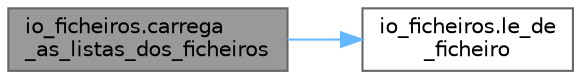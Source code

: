 digraph "io_ficheiros.carrega_as_listas_dos_ficheiros"
{
 // LATEX_PDF_SIZE
  bgcolor="transparent";
  edge [fontname=Helvetica,fontsize=10,labelfontname=Helvetica,labelfontsize=10];
  node [fontname=Helvetica,fontsize=10,shape=box,height=0.2,width=0.4];
  rankdir="LR";
  Node1 [id="Node000001",label="io_ficheiros.carrega\l_as_listas_dos_ficheiros",height=0.2,width=0.4,color="gray40", fillcolor="grey60", style="filled", fontcolor="black",tooltip=" "];
  Node1 -> Node2 [id="edge1_Node000001_Node000002",color="steelblue1",style="solid",tooltip=" "];
  Node2 [id="Node000002",label="io_ficheiros.le_de\l_ficheiro",height=0.2,width=0.4,color="grey40", fillcolor="white", style="filled",URL="$namespaceio__ficheiros.html#adacf35d17a736c2ce1a04e1a0d1da822",tooltip=" "];
}
